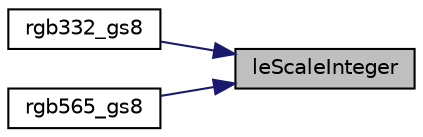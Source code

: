 digraph "leScaleInteger"
{
 // LATEX_PDF_SIZE
  edge [fontname="Helvetica",fontsize="10",labelfontname="Helvetica",labelfontsize="10"];
  node [fontname="Helvetica",fontsize="10",shape=record];
  rankdir="RL";
  Node1 [label="leScaleInteger",height=0.2,width=0.4,color="black", fillcolor="grey75", style="filled", fontcolor="black",tooltip=" "];
  Node1 -> Node2 [dir="back",color="midnightblue",fontsize="10",style="solid",fontname="Helvetica"];
  Node2 [label="rgb332_gs8",height=0.2,width=0.4,color="black", fillcolor="white", style="filled",URL="$legato__color__convert_8c.html#ac8893e0b52a82638f01b038b244bff79",tooltip=" "];
  Node1 -> Node3 [dir="back",color="midnightblue",fontsize="10",style="solid",fontname="Helvetica"];
  Node3 [label="rgb565_gs8",height=0.2,width=0.4,color="black", fillcolor="white", style="filled",URL="$legato__color__convert_8c.html#ad0b65a96dbd057d5e309136df791d158",tooltip=" "];
}
